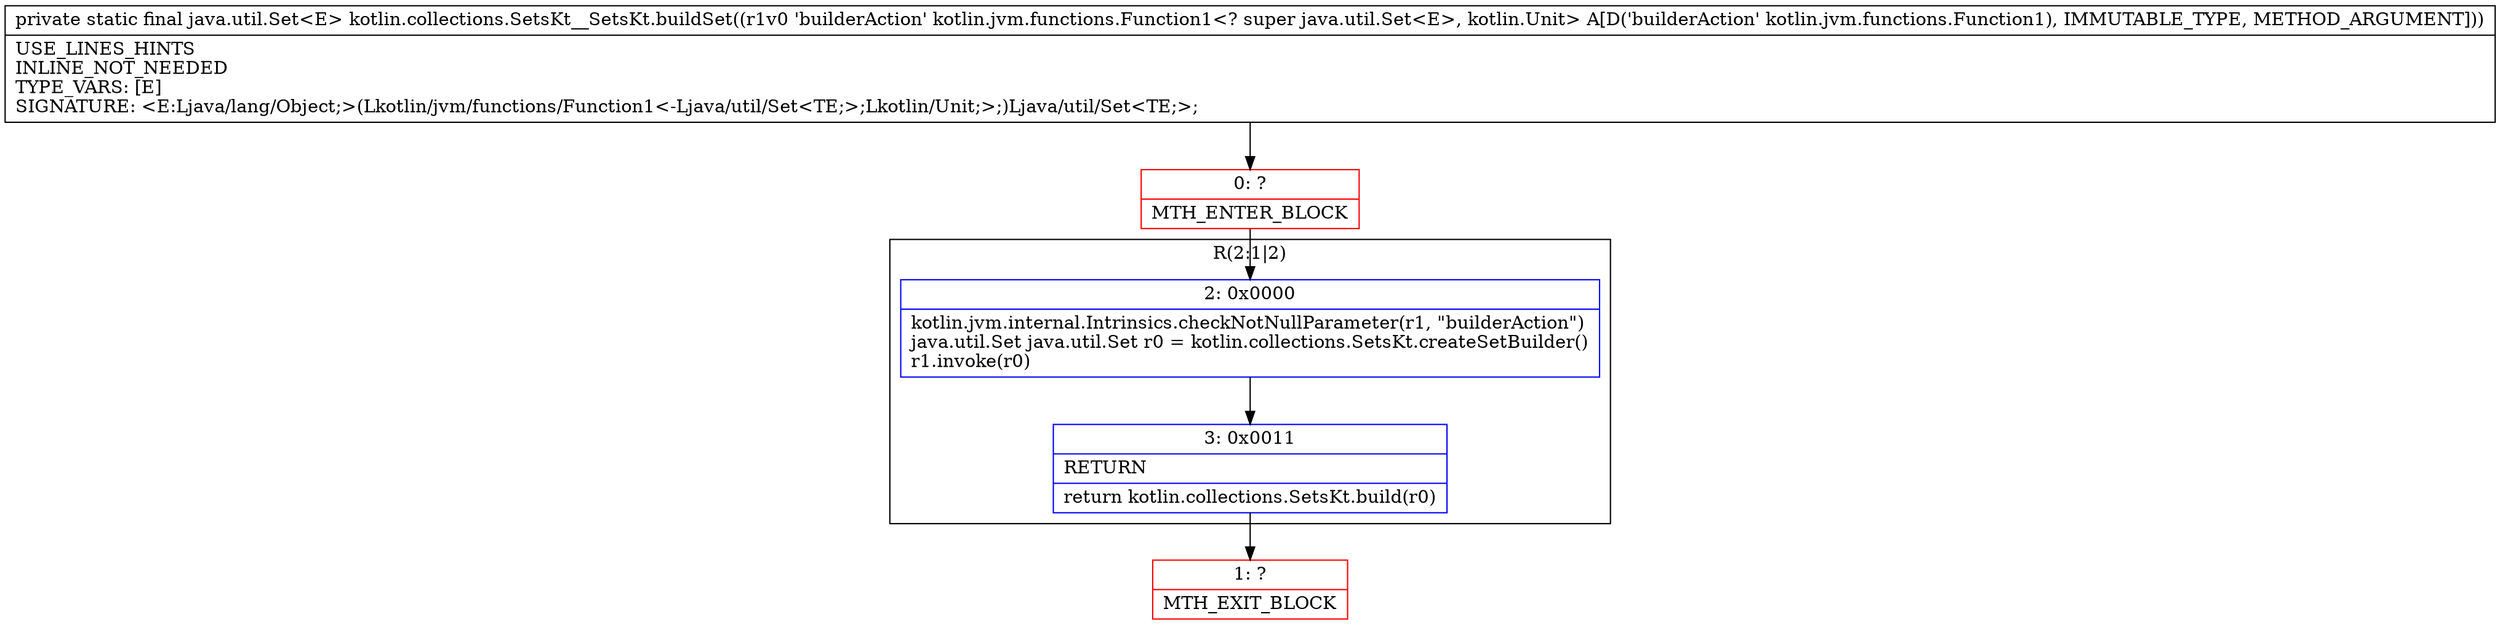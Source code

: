 digraph "CFG forkotlin.collections.SetsKt__SetsKt.buildSet(Lkotlin\/jvm\/functions\/Function1;)Ljava\/util\/Set;" {
subgraph cluster_Region_1175988211 {
label = "R(2:1|2)";
node [shape=record,color=blue];
Node_2 [shape=record,label="{2\:\ 0x0000|kotlin.jvm.internal.Intrinsics.checkNotNullParameter(r1, \"builderAction\")\ljava.util.Set java.util.Set r0 = kotlin.collections.SetsKt.createSetBuilder()\lr1.invoke(r0)\l}"];
Node_3 [shape=record,label="{3\:\ 0x0011|RETURN\l|return kotlin.collections.SetsKt.build(r0)\l}"];
}
Node_0 [shape=record,color=red,label="{0\:\ ?|MTH_ENTER_BLOCK\l}"];
Node_1 [shape=record,color=red,label="{1\:\ ?|MTH_EXIT_BLOCK\l}"];
MethodNode[shape=record,label="{private static final java.util.Set\<E\> kotlin.collections.SetsKt__SetsKt.buildSet((r1v0 'builderAction' kotlin.jvm.functions.Function1\<? super java.util.Set\<E\>, kotlin.Unit\> A[D('builderAction' kotlin.jvm.functions.Function1), IMMUTABLE_TYPE, METHOD_ARGUMENT]))  | USE_LINES_HINTS\lINLINE_NOT_NEEDED\lTYPE_VARS: [E]\lSIGNATURE: \<E:Ljava\/lang\/Object;\>(Lkotlin\/jvm\/functions\/Function1\<\-Ljava\/util\/Set\<TE;\>;Lkotlin\/Unit;\>;)Ljava\/util\/Set\<TE;\>;\l}"];
MethodNode -> Node_0;Node_2 -> Node_3;
Node_3 -> Node_1;
Node_0 -> Node_2;
}

